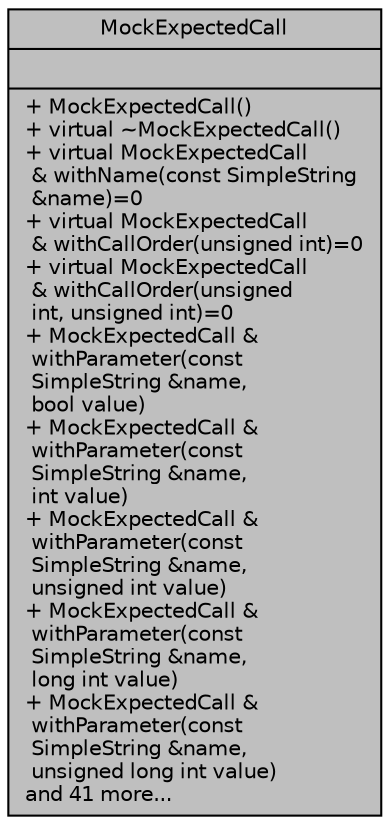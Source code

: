 digraph "MockExpectedCall"
{
 // LATEX_PDF_SIZE
  edge [fontname="Helvetica",fontsize="10",labelfontname="Helvetica",labelfontsize="10"];
  node [fontname="Helvetica",fontsize="10",shape=record];
  Node1 [label="{MockExpectedCall\n||+  MockExpectedCall()\l+ virtual ~MockExpectedCall()\l+ virtual MockExpectedCall\l & withName(const SimpleString\l &name)=0\l+ virtual MockExpectedCall\l & withCallOrder(unsigned int)=0\l+ virtual MockExpectedCall\l & withCallOrder(unsigned\l int, unsigned int)=0\l+ MockExpectedCall &\l withParameter(const\l SimpleString &name,\l bool value)\l+ MockExpectedCall &\l withParameter(const\l SimpleString &name,\l int value)\l+ MockExpectedCall &\l withParameter(const\l SimpleString &name,\l unsigned int value)\l+ MockExpectedCall &\l withParameter(const\l SimpleString &name,\l long int value)\l+ MockExpectedCall &\l withParameter(const\l SimpleString &name,\l unsigned long int value)\land 41 more...\l}",height=0.2,width=0.4,color="black", fillcolor="grey75", style="filled", fontcolor="black",tooltip=" "];
}

